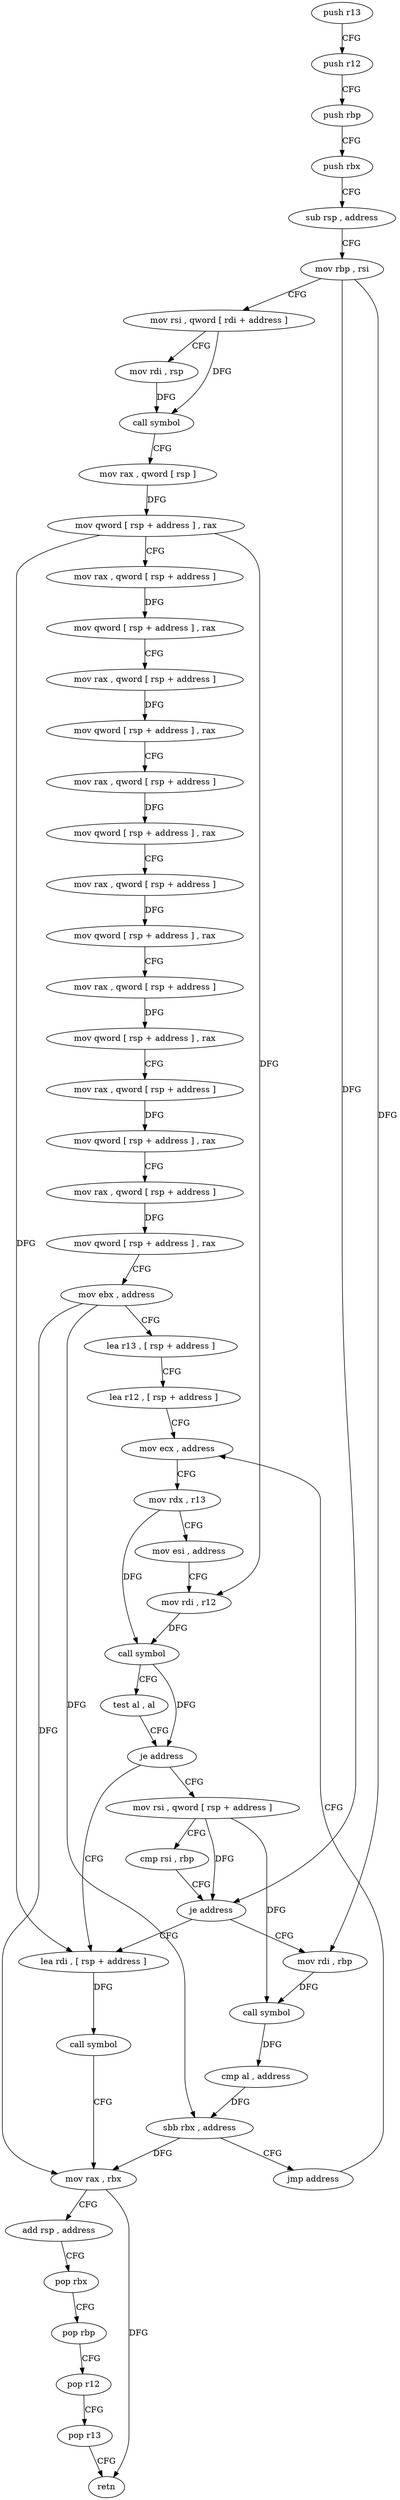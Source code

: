 digraph "func" {
"85686" [label = "push r13" ]
"85688" [label = "push r12" ]
"85690" [label = "push rbp" ]
"85691" [label = "push rbx" ]
"85692" [label = "sub rsp , address" ]
"85699" [label = "mov rbp , rsi" ]
"85702" [label = "mov rsi , qword [ rdi + address ]" ]
"85706" [label = "mov rdi , rsp" ]
"85709" [label = "call symbol" ]
"85714" [label = "mov rax , qword [ rsp ]" ]
"85718" [label = "mov qword [ rsp + address ] , rax" ]
"85723" [label = "mov rax , qword [ rsp + address ]" ]
"85728" [label = "mov qword [ rsp + address ] , rax" ]
"85733" [label = "mov rax , qword [ rsp + address ]" ]
"85738" [label = "mov qword [ rsp + address ] , rax" ]
"85743" [label = "mov rax , qword [ rsp + address ]" ]
"85748" [label = "mov qword [ rsp + address ] , rax" ]
"85753" [label = "mov rax , qword [ rsp + address ]" ]
"85758" [label = "mov qword [ rsp + address ] , rax" ]
"85763" [label = "mov rax , qword [ rsp + address ]" ]
"85768" [label = "mov qword [ rsp + address ] , rax" ]
"85773" [label = "mov rax , qword [ rsp + address ]" ]
"85778" [label = "mov qword [ rsp + address ] , rax" ]
"85786" [label = "mov rax , qword [ rsp + address ]" ]
"85791" [label = "mov qword [ rsp + address ] , rax" ]
"85799" [label = "mov ebx , address" ]
"85804" [label = "lea r13 , [ rsp + address ]" ]
"85809" [label = "lea r12 , [ rsp + address ]" ]
"85814" [label = "mov ecx , address" ]
"85865" [label = "lea rdi , [ rsp + address ]" ]
"85870" [label = "call symbol" ]
"85875" [label = "mov rax , rbx" ]
"85878" [label = "add rsp , address" ]
"85885" [label = "pop rbx" ]
"85886" [label = "pop rbp" ]
"85887" [label = "pop r12" ]
"85889" [label = "pop r13" ]
"85891" [label = "retn" ]
"85839" [label = "mov rsi , qword [ rsp + address ]" ]
"85844" [label = "cmp rsi , rbp" ]
"85847" [label = "je address" ]
"85849" [label = "mov rdi , rbp" ]
"85852" [label = "call symbol" ]
"85857" [label = "cmp al , address" ]
"85859" [label = "sbb rbx , address" ]
"85863" [label = "jmp address" ]
"85819" [label = "mov rdx , r13" ]
"85822" [label = "mov esi , address" ]
"85827" [label = "mov rdi , r12" ]
"85830" [label = "call symbol" ]
"85835" [label = "test al , al" ]
"85837" [label = "je address" ]
"85686" -> "85688" [ label = "CFG" ]
"85688" -> "85690" [ label = "CFG" ]
"85690" -> "85691" [ label = "CFG" ]
"85691" -> "85692" [ label = "CFG" ]
"85692" -> "85699" [ label = "CFG" ]
"85699" -> "85702" [ label = "CFG" ]
"85699" -> "85847" [ label = "DFG" ]
"85699" -> "85849" [ label = "DFG" ]
"85702" -> "85706" [ label = "CFG" ]
"85702" -> "85709" [ label = "DFG" ]
"85706" -> "85709" [ label = "DFG" ]
"85709" -> "85714" [ label = "CFG" ]
"85714" -> "85718" [ label = "DFG" ]
"85718" -> "85723" [ label = "CFG" ]
"85718" -> "85827" [ label = "DFG" ]
"85718" -> "85865" [ label = "DFG" ]
"85723" -> "85728" [ label = "DFG" ]
"85728" -> "85733" [ label = "CFG" ]
"85733" -> "85738" [ label = "DFG" ]
"85738" -> "85743" [ label = "CFG" ]
"85743" -> "85748" [ label = "DFG" ]
"85748" -> "85753" [ label = "CFG" ]
"85753" -> "85758" [ label = "DFG" ]
"85758" -> "85763" [ label = "CFG" ]
"85763" -> "85768" [ label = "DFG" ]
"85768" -> "85773" [ label = "CFG" ]
"85773" -> "85778" [ label = "DFG" ]
"85778" -> "85786" [ label = "CFG" ]
"85786" -> "85791" [ label = "DFG" ]
"85791" -> "85799" [ label = "CFG" ]
"85799" -> "85804" [ label = "CFG" ]
"85799" -> "85875" [ label = "DFG" ]
"85799" -> "85859" [ label = "DFG" ]
"85804" -> "85809" [ label = "CFG" ]
"85809" -> "85814" [ label = "CFG" ]
"85814" -> "85819" [ label = "CFG" ]
"85865" -> "85870" [ label = "DFG" ]
"85870" -> "85875" [ label = "CFG" ]
"85875" -> "85878" [ label = "CFG" ]
"85875" -> "85891" [ label = "DFG" ]
"85878" -> "85885" [ label = "CFG" ]
"85885" -> "85886" [ label = "CFG" ]
"85886" -> "85887" [ label = "CFG" ]
"85887" -> "85889" [ label = "CFG" ]
"85889" -> "85891" [ label = "CFG" ]
"85839" -> "85844" [ label = "CFG" ]
"85839" -> "85847" [ label = "DFG" ]
"85839" -> "85852" [ label = "DFG" ]
"85844" -> "85847" [ label = "CFG" ]
"85847" -> "85865" [ label = "CFG" ]
"85847" -> "85849" [ label = "CFG" ]
"85849" -> "85852" [ label = "DFG" ]
"85852" -> "85857" [ label = "DFG" ]
"85857" -> "85859" [ label = "DFG" ]
"85859" -> "85863" [ label = "CFG" ]
"85859" -> "85875" [ label = "DFG" ]
"85863" -> "85814" [ label = "CFG" ]
"85819" -> "85822" [ label = "CFG" ]
"85819" -> "85830" [ label = "DFG" ]
"85822" -> "85827" [ label = "CFG" ]
"85827" -> "85830" [ label = "DFG" ]
"85830" -> "85835" [ label = "CFG" ]
"85830" -> "85837" [ label = "DFG" ]
"85835" -> "85837" [ label = "CFG" ]
"85837" -> "85865" [ label = "CFG" ]
"85837" -> "85839" [ label = "CFG" ]
}
